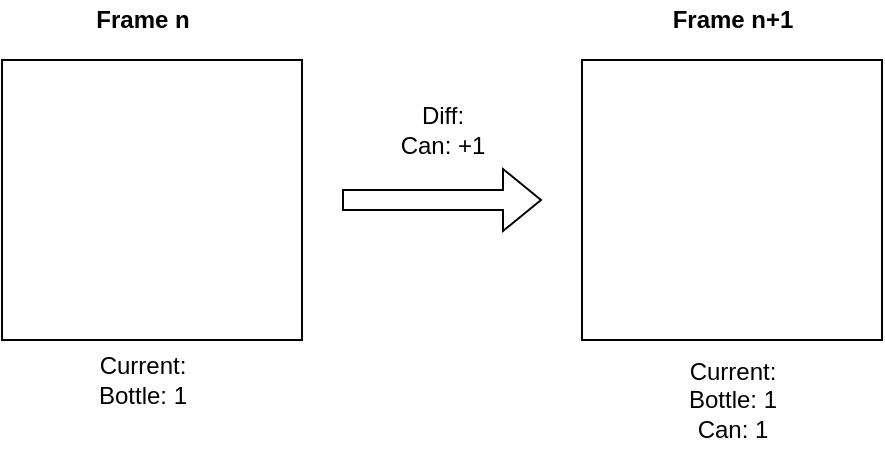 <mxfile version="17.5.0" type="device"><diagram id="_ZezwWecQP8PnYesEdMF" name="Page-1"><mxGraphModel dx="972" dy="522" grid="1" gridSize="10" guides="1" tooltips="1" connect="1" arrows="1" fold="1" page="1" pageScale="1" pageWidth="850" pageHeight="1100" math="0" shadow="0"><root><mxCell id="0"/><mxCell id="1" parent="0"/><mxCell id="uFhQDWpyanrPjPv9J7n_-1" value="" style="rounded=0;whiteSpace=wrap;html=1;" vertex="1" parent="1"><mxGeometry x="170" y="100" width="150" height="140" as="geometry"/></mxCell><mxCell id="uFhQDWpyanrPjPv9J7n_-2" value="" style="rounded=0;whiteSpace=wrap;html=1;" vertex="1" parent="1"><mxGeometry x="460" y="100" width="150" height="140" as="geometry"/></mxCell><mxCell id="uFhQDWpyanrPjPv9J7n_-3" value="&lt;b&gt;Frame n&lt;/b&gt;" style="text;html=1;align=center;verticalAlign=middle;resizable=0;points=[];autosize=1;strokeColor=none;fillColor=none;" vertex="1" parent="1"><mxGeometry x="210" y="70" width="60" height="20" as="geometry"/></mxCell><mxCell id="uFhQDWpyanrPjPv9J7n_-4" value="&lt;b&gt;Frame n+1&lt;/b&gt;" style="text;html=1;align=center;verticalAlign=middle;resizable=0;points=[];autosize=1;strokeColor=none;fillColor=none;" vertex="1" parent="1"><mxGeometry x="495" y="70" width="80" height="20" as="geometry"/></mxCell><mxCell id="uFhQDWpyanrPjPv9J7n_-6" value="" style="shape=flexArrow;endArrow=classic;html=1;rounded=0;" edge="1" parent="1"><mxGeometry width="50" height="50" relative="1" as="geometry"><mxPoint x="340" y="170" as="sourcePoint"/><mxPoint x="440" y="170" as="targetPoint"/></mxGeometry></mxCell><mxCell id="uFhQDWpyanrPjPv9J7n_-8" value="" style="shape=image;html=1;verticalAlign=top;verticalLabelPosition=bottom;labelBackgroundColor=#ffffff;imageAspect=0;aspect=fixed;image=https://cdn1.iconfinder.com/data/icons/birthday-58/32/Icon-11-128.png" vertex="1" parent="1"><mxGeometry x="460" y="131" width="78" height="78" as="geometry"/></mxCell><mxCell id="uFhQDWpyanrPjPv9J7n_-9" value="" style="shape=image;html=1;verticalAlign=top;verticalLabelPosition=bottom;labelBackgroundColor=#ffffff;imageAspect=0;aspect=fixed;image=https://cdn3.iconfinder.com/data/icons/summertime-6/512/soda_can-128.png" vertex="1" parent="1"><mxGeometry x="520" y="136" width="73" height="73" as="geometry"/></mxCell><mxCell id="uFhQDWpyanrPjPv9J7n_-10" value="Diff:&lt;br&gt;Can: +1" style="text;html=1;align=center;verticalAlign=middle;resizable=0;points=[];autosize=1;strokeColor=none;fillColor=none;" vertex="1" parent="1"><mxGeometry x="360" y="120" width="60" height="30" as="geometry"/></mxCell><mxCell id="uFhQDWpyanrPjPv9J7n_-11" value="" style="shape=image;html=1;verticalAlign=top;verticalLabelPosition=bottom;labelBackgroundColor=#ffffff;imageAspect=0;aspect=fixed;image=https://cdn1.iconfinder.com/data/icons/birthday-58/32/Icon-11-128.png" vertex="1" parent="1"><mxGeometry x="170" y="131" width="78" height="78" as="geometry"/></mxCell><mxCell id="uFhQDWpyanrPjPv9J7n_-12" value="Current:&lt;br&gt;Bottle: 1" style="text;html=1;align=center;verticalAlign=middle;resizable=0;points=[];autosize=1;strokeColor=none;fillColor=none;" vertex="1" parent="1"><mxGeometry x="210" y="245" width="60" height="30" as="geometry"/></mxCell><mxCell id="uFhQDWpyanrPjPv9J7n_-13" value="Current:&lt;br&gt;Bottle: 1&lt;br&gt;Can: 1" style="text;html=1;align=center;verticalAlign=middle;resizable=0;points=[];autosize=1;strokeColor=none;fillColor=none;" vertex="1" parent="1"><mxGeometry x="505" y="245" width="60" height="50" as="geometry"/></mxCell></root></mxGraphModel></diagram></mxfile>
